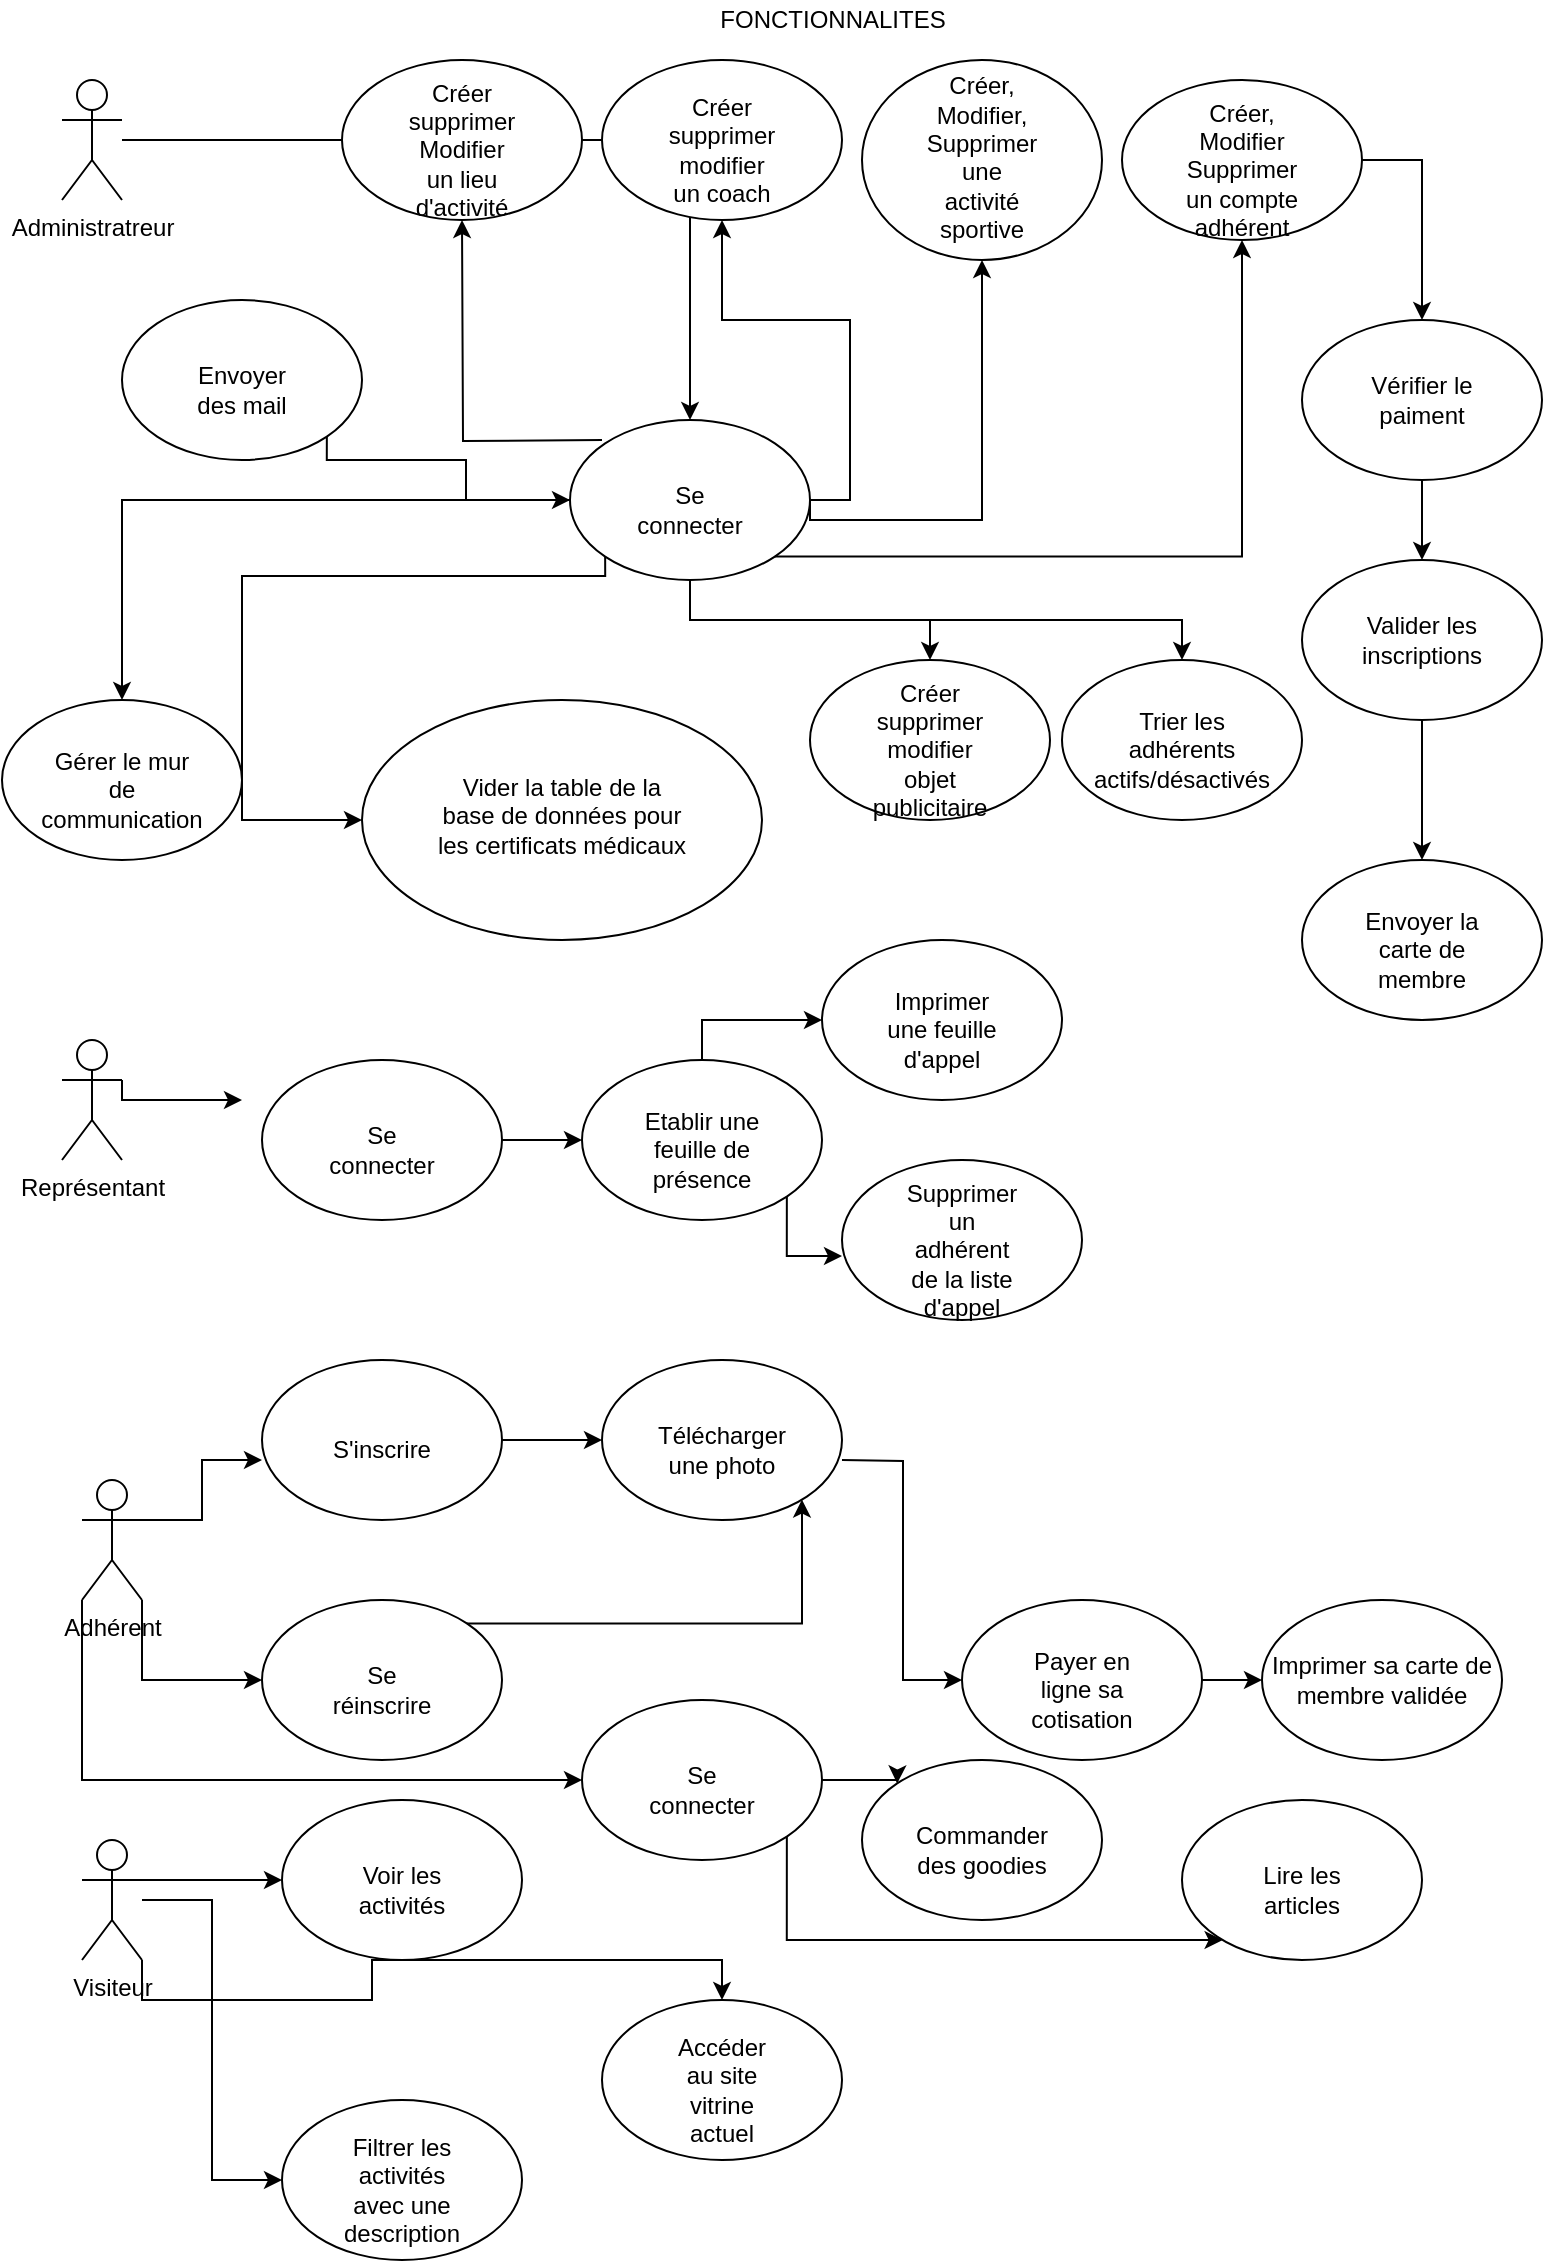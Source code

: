 <mxfile version="20.2.7" type="github">
  <diagram id="qK3ndJ8vobAHwSTOdm2D" name="Page-1">
    <mxGraphModel dx="936" dy="566" grid="1" gridSize="10" guides="1" tooltips="1" connect="1" arrows="1" fold="1" page="1" pageScale="1" pageWidth="827" pageHeight="1169" math="0" shadow="0">
      <root>
        <mxCell id="0" />
        <mxCell id="1" parent="0" />
        <mxCell id="0PWhPM4OeQrNOZr9RrbP-1" style="edgeStyle=orthogonalEdgeStyle;rounded=0;orthogonalLoop=1;jettySize=auto;html=1;" parent="1" source="gu2cB1POXuugDk-acsue-1" target="gu2cB1POXuugDk-acsue-23" edge="1">
          <mxGeometry relative="1" as="geometry" />
        </mxCell>
        <mxCell id="gu2cB1POXuugDk-acsue-1" value="Administratreur" style="shape=umlActor;verticalLabelPosition=bottom;verticalAlign=top;html=1;outlineConnect=0;" parent="1" vertex="1">
          <mxGeometry x="40" y="50" width="30" height="60" as="geometry" />
        </mxCell>
        <mxCell id="0PWhPM4OeQrNOZr9RrbP-6" style="edgeStyle=orthogonalEdgeStyle;rounded=0;orthogonalLoop=1;jettySize=auto;html=1;exitX=1;exitY=0.333;exitDx=0;exitDy=0;exitPerimeter=0;entryX=0;entryY=0.625;entryDx=0;entryDy=0;entryPerimeter=0;" parent="1" source="gu2cB1POXuugDk-acsue-4" target="gu2cB1POXuugDk-acsue-47" edge="1">
          <mxGeometry relative="1" as="geometry" />
        </mxCell>
        <mxCell id="0PWhPM4OeQrNOZr9RrbP-7" style="edgeStyle=orthogonalEdgeStyle;rounded=0;orthogonalLoop=1;jettySize=auto;html=1;exitX=1;exitY=1;exitDx=0;exitDy=0;exitPerimeter=0;" parent="1" source="gu2cB1POXuugDk-acsue-4" target="gu2cB1POXuugDk-acsue-41" edge="1">
          <mxGeometry relative="1" as="geometry" />
        </mxCell>
        <mxCell id="N4jEQQNcY0lR2_bS_BWm-14" style="edgeStyle=orthogonalEdgeStyle;rounded=0;orthogonalLoop=1;jettySize=auto;html=1;exitX=0;exitY=1;exitDx=0;exitDy=0;exitPerimeter=0;" edge="1" parent="1" source="gu2cB1POXuugDk-acsue-4" target="N4jEQQNcY0lR2_bS_BWm-6">
          <mxGeometry relative="1" as="geometry">
            <Array as="points">
              <mxPoint x="50" y="900" />
            </Array>
          </mxGeometry>
        </mxCell>
        <mxCell id="gu2cB1POXuugDk-acsue-4" value="Adhérent" style="shape=umlActor;verticalLabelPosition=bottom;verticalAlign=top;html=1;outlineConnect=0;" parent="1" vertex="1">
          <mxGeometry x="50" y="750" width="30" height="60" as="geometry" />
        </mxCell>
        <mxCell id="0PWhPM4OeQrNOZr9RrbP-9" style="edgeStyle=orthogonalEdgeStyle;rounded=0;orthogonalLoop=1;jettySize=auto;html=1;exitX=1;exitY=0.333;exitDx=0;exitDy=0;exitPerimeter=0;entryX=0;entryY=0.5;entryDx=0;entryDy=0;" parent="1" source="gu2cB1POXuugDk-acsue-5" target="gu2cB1POXuugDk-acsue-80" edge="1">
          <mxGeometry relative="1" as="geometry" />
        </mxCell>
        <mxCell id="0PWhPM4OeQrNOZr9RrbP-10" style="edgeStyle=orthogonalEdgeStyle;rounded=0;orthogonalLoop=1;jettySize=auto;html=1;exitX=1;exitY=1;exitDx=0;exitDy=0;exitPerimeter=0;" parent="1" source="gu2cB1POXuugDk-acsue-5" target="gu2cB1POXuugDk-acsue-83" edge="1">
          <mxGeometry relative="1" as="geometry" />
        </mxCell>
        <mxCell id="Yv7UiC_x-SnV9In6rRM3-21" style="edgeStyle=orthogonalEdgeStyle;rounded=0;orthogonalLoop=1;jettySize=auto;html=1;entryX=0;entryY=0.5;entryDx=0;entryDy=0;" parent="1" source="gu2cB1POXuugDk-acsue-5" target="Yv7UiC_x-SnV9In6rRM3-18" edge="1">
          <mxGeometry relative="1" as="geometry" />
        </mxCell>
        <mxCell id="gu2cB1POXuugDk-acsue-5" value="Visiteur" style="shape=umlActor;verticalLabelPosition=bottom;verticalAlign=top;html=1;outlineConnect=0;" parent="1" vertex="1">
          <mxGeometry x="50" y="930" width="30" height="60" as="geometry" />
        </mxCell>
        <mxCell id="0PWhPM4OeQrNOZr9RrbP-16" style="edgeStyle=orthogonalEdgeStyle;rounded=0;orthogonalLoop=1;jettySize=auto;html=1;exitX=1;exitY=0.333;exitDx=0;exitDy=0;exitPerimeter=0;" parent="1" source="gu2cB1POXuugDk-acsue-15" edge="1">
          <mxGeometry relative="1" as="geometry">
            <mxPoint x="130" y="560" as="targetPoint" />
            <Array as="points">
              <mxPoint x="70" y="560" />
            </Array>
          </mxGeometry>
        </mxCell>
        <mxCell id="gu2cB1POXuugDk-acsue-15" value="Représentant" style="shape=umlActor;verticalLabelPosition=bottom;verticalAlign=top;html=1;outlineConnect=0;" parent="1" vertex="1">
          <mxGeometry x="40" y="530" width="30" height="60" as="geometry" />
        </mxCell>
        <mxCell id="gu2cB1POXuugDk-acsue-29" value="" style="group" parent="1" vertex="1" connectable="0">
          <mxGeometry x="294" y="220" width="120" height="80" as="geometry" />
        </mxCell>
        <mxCell id="gu2cB1POXuugDk-acsue-23" value="" style="ellipse;whiteSpace=wrap;html=1;" parent="gu2cB1POXuugDk-acsue-29" vertex="1">
          <mxGeometry width="120" height="80" as="geometry" />
        </mxCell>
        <mxCell id="gu2cB1POXuugDk-acsue-24" value="Se connecter" style="text;html=1;strokeColor=none;fillColor=none;align=center;verticalAlign=middle;whiteSpace=wrap;rounded=0;" parent="gu2cB1POXuugDk-acsue-29" vertex="1">
          <mxGeometry x="30" y="30" width="60" height="30" as="geometry" />
        </mxCell>
        <mxCell id="gu2cB1POXuugDk-acsue-37" value="" style="group" parent="1" vertex="1" connectable="0">
          <mxGeometry x="440" y="40" width="120" height="100" as="geometry" />
        </mxCell>
        <mxCell id="gu2cB1POXuugDk-acsue-38" value="" style="ellipse;whiteSpace=wrap;html=1;" parent="gu2cB1POXuugDk-acsue-37" vertex="1">
          <mxGeometry width="120" height="100" as="geometry" />
        </mxCell>
        <mxCell id="gu2cB1POXuugDk-acsue-39" value="&lt;div&gt;Créer, Modifier, Supprimer une activité sportive&lt;/div&gt;&lt;div&gt;&lt;br&gt;&lt;/div&gt;" style="text;html=1;strokeColor=none;fillColor=none;align=center;verticalAlign=middle;whiteSpace=wrap;rounded=0;" parent="gu2cB1POXuugDk-acsue-37" vertex="1">
          <mxGeometry x="30" y="37.5" width="60" height="37.5" as="geometry" />
        </mxCell>
        <mxCell id="gu2cB1POXuugDk-acsue-40" value="" style="group" parent="1" vertex="1" connectable="0">
          <mxGeometry x="140" y="810" width="120" height="80" as="geometry" />
        </mxCell>
        <mxCell id="gu2cB1POXuugDk-acsue-41" value="" style="ellipse;whiteSpace=wrap;html=1;" parent="gu2cB1POXuugDk-acsue-40" vertex="1">
          <mxGeometry width="120" height="80" as="geometry" />
        </mxCell>
        <mxCell id="gu2cB1POXuugDk-acsue-42" value="&lt;div&gt;Se réinscrire&lt;/div&gt;" style="text;html=1;strokeColor=none;fillColor=none;align=center;verticalAlign=middle;whiteSpace=wrap;rounded=0;" parent="gu2cB1POXuugDk-acsue-40" vertex="1">
          <mxGeometry x="30" y="30" width="60" height="30" as="geometry" />
        </mxCell>
        <mxCell id="gu2cB1POXuugDk-acsue-43" value="" style="group" parent="1" vertex="1" connectable="0">
          <mxGeometry x="300" y="540" width="120" height="80" as="geometry" />
        </mxCell>
        <mxCell id="gu2cB1POXuugDk-acsue-44" value="" style="ellipse;whiteSpace=wrap;html=1;" parent="gu2cB1POXuugDk-acsue-43" vertex="1">
          <mxGeometry width="120" height="80" as="geometry" />
        </mxCell>
        <mxCell id="gu2cB1POXuugDk-acsue-45" value="Etablir une feuille de présence " style="text;html=1;strokeColor=none;fillColor=none;align=center;verticalAlign=middle;whiteSpace=wrap;rounded=0;" parent="gu2cB1POXuugDk-acsue-43" vertex="1">
          <mxGeometry x="30" y="30" width="60" height="30" as="geometry" />
        </mxCell>
        <mxCell id="gu2cB1POXuugDk-acsue-46" value="" style="group" parent="1" vertex="1" connectable="0">
          <mxGeometry x="140" y="690" width="120" height="80" as="geometry" />
        </mxCell>
        <mxCell id="gu2cB1POXuugDk-acsue-47" value="" style="ellipse;whiteSpace=wrap;html=1;" parent="gu2cB1POXuugDk-acsue-46" vertex="1">
          <mxGeometry width="120" height="80" as="geometry" />
        </mxCell>
        <mxCell id="gu2cB1POXuugDk-acsue-48" value="S&#39;inscrire" style="text;html=1;strokeColor=none;fillColor=none;align=center;verticalAlign=middle;whiteSpace=wrap;rounded=0;" parent="gu2cB1POXuugDk-acsue-46" vertex="1">
          <mxGeometry x="30" y="30" width="60" height="30" as="geometry" />
        </mxCell>
        <mxCell id="gu2cB1POXuugDk-acsue-52" value="" style="group" parent="1" vertex="1" connectable="0">
          <mxGeometry x="570" y="50" width="120" height="80" as="geometry" />
        </mxCell>
        <mxCell id="gu2cB1POXuugDk-acsue-53" value="" style="ellipse;whiteSpace=wrap;html=1;" parent="gu2cB1POXuugDk-acsue-52" vertex="1">
          <mxGeometry width="120" height="80" as="geometry" />
        </mxCell>
        <mxCell id="gu2cB1POXuugDk-acsue-54" value="Créer, Modifier Supprimer un compte adhérent" style="text;html=1;strokeColor=none;fillColor=none;align=center;verticalAlign=middle;whiteSpace=wrap;rounded=0;" parent="gu2cB1POXuugDk-acsue-52" vertex="1">
          <mxGeometry x="30" y="30" width="60" height="30" as="geometry" />
        </mxCell>
        <mxCell id="gu2cB1POXuugDk-acsue-58" value="" style="group" parent="1" vertex="1" connectable="0">
          <mxGeometry x="490" y="810" width="120" height="80" as="geometry" />
        </mxCell>
        <mxCell id="gu2cB1POXuugDk-acsue-59" value="" style="ellipse;whiteSpace=wrap;html=1;" parent="gu2cB1POXuugDk-acsue-58" vertex="1">
          <mxGeometry width="120" height="80" as="geometry" />
        </mxCell>
        <mxCell id="gu2cB1POXuugDk-acsue-60" value="&lt;div&gt;Payer en ligne sa cotisation&lt;/div&gt;" style="text;html=1;strokeColor=none;fillColor=none;align=center;verticalAlign=middle;whiteSpace=wrap;rounded=0;" parent="gu2cB1POXuugDk-acsue-58" vertex="1">
          <mxGeometry x="30" y="30" width="60" height="30" as="geometry" />
        </mxCell>
        <mxCell id="gu2cB1POXuugDk-acsue-61" value="" style="group" parent="1" vertex="1" connectable="0">
          <mxGeometry x="310" y="690" width="120" height="80" as="geometry" />
        </mxCell>
        <mxCell id="gu2cB1POXuugDk-acsue-62" value="" style="ellipse;whiteSpace=wrap;html=1;" parent="gu2cB1POXuugDk-acsue-61" vertex="1">
          <mxGeometry width="120" height="80" as="geometry" />
        </mxCell>
        <mxCell id="gu2cB1POXuugDk-acsue-63" value="Télécharger une photo" style="text;html=1;strokeColor=none;fillColor=none;align=center;verticalAlign=middle;whiteSpace=wrap;rounded=0;" parent="gu2cB1POXuugDk-acsue-61" vertex="1">
          <mxGeometry x="30" y="30" width="60" height="30" as="geometry" />
        </mxCell>
        <mxCell id="gu2cB1POXuugDk-acsue-64" value="" style="group" parent="1" vertex="1" connectable="0">
          <mxGeometry x="660" y="440" width="120" height="80" as="geometry" />
        </mxCell>
        <mxCell id="gu2cB1POXuugDk-acsue-65" value="" style="ellipse;whiteSpace=wrap;html=1;" parent="gu2cB1POXuugDk-acsue-64" vertex="1">
          <mxGeometry width="120" height="80" as="geometry" />
        </mxCell>
        <mxCell id="gu2cB1POXuugDk-acsue-66" value="Envoyer la carte de membre" style="text;html=1;strokeColor=none;fillColor=none;align=center;verticalAlign=middle;whiteSpace=wrap;rounded=0;" parent="gu2cB1POXuugDk-acsue-64" vertex="1">
          <mxGeometry x="30" y="30" width="60" height="30" as="geometry" />
        </mxCell>
        <mxCell id="gu2cB1POXuugDk-acsue-67" value="" style="group" parent="1" vertex="1" connectable="0">
          <mxGeometry x="310" y="40" width="120" height="80" as="geometry" />
        </mxCell>
        <mxCell id="gu2cB1POXuugDk-acsue-68" value="" style="ellipse;whiteSpace=wrap;html=1;" parent="gu2cB1POXuugDk-acsue-67" vertex="1">
          <mxGeometry width="120" height="80" as="geometry" />
        </mxCell>
        <mxCell id="gu2cB1POXuugDk-acsue-69" value="Créer supprimer modifier un coach" style="text;html=1;strokeColor=none;fillColor=none;align=center;verticalAlign=middle;whiteSpace=wrap;rounded=0;" parent="gu2cB1POXuugDk-acsue-67" vertex="1">
          <mxGeometry x="30" y="30" width="60" height="30" as="geometry" />
        </mxCell>
        <mxCell id="gu2cB1POXuugDk-acsue-75" value="" style="group" parent="1" vertex="1" connectable="0">
          <mxGeometry x="660" y="290" width="120" height="80" as="geometry" />
        </mxCell>
        <mxCell id="gu2cB1POXuugDk-acsue-74" value="" style="ellipse;whiteSpace=wrap;html=1;" parent="gu2cB1POXuugDk-acsue-75" vertex="1">
          <mxGeometry width="120" height="80" as="geometry" />
        </mxCell>
        <mxCell id="gu2cB1POXuugDk-acsue-32" value="Valider les inscriptions" style="text;html=1;strokeColor=none;fillColor=none;align=center;verticalAlign=middle;whiteSpace=wrap;rounded=0;" parent="gu2cB1POXuugDk-acsue-75" vertex="1">
          <mxGeometry x="30" y="25" width="60" height="30" as="geometry" />
        </mxCell>
        <mxCell id="gu2cB1POXuugDk-acsue-76" value="" style="group" parent="1" vertex="1" connectable="0">
          <mxGeometry x="180" y="40" width="120" height="80" as="geometry" />
        </mxCell>
        <mxCell id="gu2cB1POXuugDk-acsue-77" value="" style="ellipse;whiteSpace=wrap;html=1;" parent="gu2cB1POXuugDk-acsue-76" vertex="1">
          <mxGeometry width="120" height="80" as="geometry" />
        </mxCell>
        <mxCell id="gu2cB1POXuugDk-acsue-78" value="Créer supprimer Modifier un lieu d&#39;activité" style="text;html=1;strokeColor=none;fillColor=none;align=center;verticalAlign=middle;whiteSpace=wrap;rounded=0;" parent="gu2cB1POXuugDk-acsue-76" vertex="1">
          <mxGeometry x="30" y="30" width="60" height="30" as="geometry" />
        </mxCell>
        <mxCell id="gu2cB1POXuugDk-acsue-79" value="" style="group" parent="1" vertex="1" connectable="0">
          <mxGeometry x="150" y="910" width="120" height="80" as="geometry" />
        </mxCell>
        <mxCell id="gu2cB1POXuugDk-acsue-80" value="" style="ellipse;whiteSpace=wrap;html=1;" parent="gu2cB1POXuugDk-acsue-79" vertex="1">
          <mxGeometry width="120" height="80" as="geometry" />
        </mxCell>
        <mxCell id="gu2cB1POXuugDk-acsue-81" value="Voir les activités" style="text;html=1;strokeColor=none;fillColor=none;align=center;verticalAlign=middle;whiteSpace=wrap;rounded=0;" parent="gu2cB1POXuugDk-acsue-79" vertex="1">
          <mxGeometry x="30" y="30" width="60" height="30" as="geometry" />
        </mxCell>
        <mxCell id="gu2cB1POXuugDk-acsue-82" value="" style="group" parent="1" vertex="1" connectable="0">
          <mxGeometry x="310" y="1010" width="120" height="80" as="geometry" />
        </mxCell>
        <mxCell id="gu2cB1POXuugDk-acsue-83" value="" style="ellipse;whiteSpace=wrap;html=1;" parent="gu2cB1POXuugDk-acsue-82" vertex="1">
          <mxGeometry width="120" height="80" as="geometry" />
        </mxCell>
        <mxCell id="gu2cB1POXuugDk-acsue-84" value="Accéder au site vitrine actuel" style="text;html=1;strokeColor=none;fillColor=none;align=center;verticalAlign=middle;whiteSpace=wrap;rounded=0;" parent="gu2cB1POXuugDk-acsue-82" vertex="1">
          <mxGeometry x="30" y="30" width="60" height="30" as="geometry" />
        </mxCell>
        <mxCell id="0PWhPM4OeQrNOZr9RrbP-2" style="edgeStyle=orthogonalEdgeStyle;rounded=0;orthogonalLoop=1;jettySize=auto;html=1;exitX=1;exitY=1;exitDx=0;exitDy=0;" parent="1" source="gu2cB1POXuugDk-acsue-23" target="gu2cB1POXuugDk-acsue-53" edge="1">
          <mxGeometry relative="1" as="geometry">
            <mxPoint x="220" y="260" as="sourcePoint" />
          </mxGeometry>
        </mxCell>
        <mxCell id="0PWhPM4OeQrNOZr9RrbP-3" style="edgeStyle=orthogonalEdgeStyle;rounded=0;orthogonalLoop=1;jettySize=auto;html=1;" parent="1" edge="1">
          <mxGeometry relative="1" as="geometry">
            <mxPoint x="240" y="120" as="targetPoint" />
            <mxPoint x="310" y="230" as="sourcePoint" />
          </mxGeometry>
        </mxCell>
        <mxCell id="0PWhPM4OeQrNOZr9RrbP-5" style="edgeStyle=orthogonalEdgeStyle;rounded=0;orthogonalLoop=1;jettySize=auto;html=1;exitX=1;exitY=0.5;exitDx=0;exitDy=0;entryX=0.5;entryY=1;entryDx=0;entryDy=0;" parent="1" source="gu2cB1POXuugDk-acsue-23" target="gu2cB1POXuugDk-acsue-38" edge="1">
          <mxGeometry relative="1" as="geometry">
            <mxPoint x="530" y="140" as="targetPoint" />
            <Array as="points">
              <mxPoint x="500" y="270" />
            </Array>
          </mxGeometry>
        </mxCell>
        <mxCell id="0PWhPM4OeQrNOZr9RrbP-8" style="edgeStyle=orthogonalEdgeStyle;rounded=0;orthogonalLoop=1;jettySize=auto;html=1;entryX=0;entryY=0.5;entryDx=0;entryDy=0;" parent="1" target="gu2cB1POXuugDk-acsue-59" edge="1">
          <mxGeometry relative="1" as="geometry">
            <mxPoint x="490" y="870" as="targetPoint" />
            <mxPoint x="430" y="740" as="sourcePoint" />
          </mxGeometry>
        </mxCell>
        <mxCell id="0PWhPM4OeQrNOZr9RrbP-11" value="" style="group" parent="1" vertex="1" connectable="0">
          <mxGeometry x="420" y="480" width="120" height="80" as="geometry" />
        </mxCell>
        <mxCell id="0PWhPM4OeQrNOZr9RrbP-12" value="" style="ellipse;whiteSpace=wrap;html=1;" parent="0PWhPM4OeQrNOZr9RrbP-11" vertex="1">
          <mxGeometry width="120" height="80" as="geometry" />
        </mxCell>
        <mxCell id="0PWhPM4OeQrNOZr9RrbP-13" value="Imprimer une feuille d&#39;appel" style="text;html=1;strokeColor=none;fillColor=none;align=center;verticalAlign=middle;whiteSpace=wrap;rounded=0;" parent="0PWhPM4OeQrNOZr9RrbP-11" vertex="1">
          <mxGeometry x="30" y="30" width="60" height="30" as="geometry" />
        </mxCell>
        <mxCell id="0PWhPM4OeQrNOZr9RrbP-14" style="edgeStyle=orthogonalEdgeStyle;rounded=0;orthogonalLoop=1;jettySize=auto;html=1;exitX=1;exitY=0.5;exitDx=0;exitDy=0;" parent="1" source="gu2cB1POXuugDk-acsue-47" target="gu2cB1POXuugDk-acsue-62" edge="1">
          <mxGeometry relative="1" as="geometry">
            <Array as="points" />
          </mxGeometry>
        </mxCell>
        <mxCell id="0PWhPM4OeQrNOZr9RrbP-15" style="edgeStyle=orthogonalEdgeStyle;rounded=0;orthogonalLoop=1;jettySize=auto;html=1;exitX=1;exitY=0;exitDx=0;exitDy=0;" parent="1" source="gu2cB1POXuugDk-acsue-41" target="gu2cB1POXuugDk-acsue-62" edge="1">
          <mxGeometry relative="1" as="geometry">
            <Array as="points">
              <mxPoint x="410" y="822" />
            </Array>
          </mxGeometry>
        </mxCell>
        <mxCell id="0PWhPM4OeQrNOZr9RrbP-19" style="edgeStyle=orthogonalEdgeStyle;rounded=0;orthogonalLoop=1;jettySize=auto;html=1;exitX=1;exitY=0.5;exitDx=0;exitDy=0;" parent="1" source="gu2cB1POXuugDk-acsue-23" target="gu2cB1POXuugDk-acsue-68" edge="1">
          <mxGeometry relative="1" as="geometry" />
        </mxCell>
        <mxCell id="0PWhPM4OeQrNOZr9RrbP-20" style="edgeStyle=orthogonalEdgeStyle;rounded=0;orthogonalLoop=1;jettySize=auto;html=1;exitX=1;exitY=0.5;exitDx=0;exitDy=0;" parent="1" source="gu2cB1POXuugDk-acsue-53" target="PKk0uv50f3nuUPeXHIWq-14" edge="1">
          <mxGeometry relative="1" as="geometry">
            <mxPoint x="730" y="160" as="targetPoint" />
          </mxGeometry>
        </mxCell>
        <mxCell id="0PWhPM4OeQrNOZr9RrbP-21" style="edgeStyle=orthogonalEdgeStyle;rounded=0;orthogonalLoop=1;jettySize=auto;html=1;exitX=0.5;exitY=1;exitDx=0;exitDy=0;" parent="1" source="gu2cB1POXuugDk-acsue-74" target="gu2cB1POXuugDk-acsue-65" edge="1">
          <mxGeometry relative="1" as="geometry" />
        </mxCell>
        <mxCell id="PKk0uv50f3nuUPeXHIWq-1" value="" style="group" parent="1" vertex="1" connectable="0">
          <mxGeometry x="140" y="540" width="120" height="80" as="geometry" />
        </mxCell>
        <mxCell id="PKk0uv50f3nuUPeXHIWq-2" value="" style="ellipse;whiteSpace=wrap;html=1;" parent="PKk0uv50f3nuUPeXHIWq-1" vertex="1">
          <mxGeometry width="120" height="80" as="geometry" />
        </mxCell>
        <mxCell id="PKk0uv50f3nuUPeXHIWq-3" value="&lt;div&gt;Se connecter&lt;/div&gt;" style="text;html=1;strokeColor=none;fillColor=none;align=center;verticalAlign=middle;whiteSpace=wrap;rounded=0;" parent="PKk0uv50f3nuUPeXHIWq-1" vertex="1">
          <mxGeometry x="30" y="30" width="60" height="30" as="geometry" />
        </mxCell>
        <mxCell id="PKk0uv50f3nuUPeXHIWq-6" value="" style="group" parent="1" vertex="1" connectable="0">
          <mxGeometry x="430" y="590" width="120" height="80" as="geometry" />
        </mxCell>
        <mxCell id="PKk0uv50f3nuUPeXHIWq-7" value="" style="ellipse;whiteSpace=wrap;html=1;" parent="PKk0uv50f3nuUPeXHIWq-6" vertex="1">
          <mxGeometry width="120" height="80" as="geometry" />
        </mxCell>
        <mxCell id="PKk0uv50f3nuUPeXHIWq-8" value="Supprimer un adhérent de la liste d&#39;appel" style="text;html=1;strokeColor=none;fillColor=none;align=center;verticalAlign=middle;whiteSpace=wrap;rounded=0;" parent="PKk0uv50f3nuUPeXHIWq-6" vertex="1">
          <mxGeometry x="30" y="30" width="60" height="30" as="geometry" />
        </mxCell>
        <mxCell id="PKk0uv50f3nuUPeXHIWq-9" style="edgeStyle=orthogonalEdgeStyle;rounded=0;orthogonalLoop=1;jettySize=auto;html=1;exitX=1;exitY=1;exitDx=0;exitDy=0;entryX=0;entryY=0.6;entryDx=0;entryDy=0;entryPerimeter=0;" parent="1" source="gu2cB1POXuugDk-acsue-44" target="PKk0uv50f3nuUPeXHIWq-7" edge="1">
          <mxGeometry relative="1" as="geometry">
            <Array as="points">
              <mxPoint x="402" y="638" />
            </Array>
          </mxGeometry>
        </mxCell>
        <mxCell id="PKk0uv50f3nuUPeXHIWq-11" style="edgeStyle=orthogonalEdgeStyle;rounded=0;orthogonalLoop=1;jettySize=auto;html=1;exitX=1;exitY=0.5;exitDx=0;exitDy=0;" parent="1" source="PKk0uv50f3nuUPeXHIWq-2" edge="1">
          <mxGeometry relative="1" as="geometry">
            <mxPoint x="300" y="580" as="targetPoint" />
          </mxGeometry>
        </mxCell>
        <mxCell id="PKk0uv50f3nuUPeXHIWq-12" style="edgeStyle=orthogonalEdgeStyle;rounded=0;orthogonalLoop=1;jettySize=auto;html=1;exitX=0.5;exitY=0;exitDx=0;exitDy=0;entryX=0;entryY=0.5;entryDx=0;entryDy=0;" parent="1" source="gu2cB1POXuugDk-acsue-44" target="0PWhPM4OeQrNOZr9RrbP-12" edge="1">
          <mxGeometry relative="1" as="geometry" />
        </mxCell>
        <mxCell id="PKk0uv50f3nuUPeXHIWq-13" value="" style="group" parent="1" vertex="1" connectable="0">
          <mxGeometry x="660" y="170" width="120" height="80" as="geometry" />
        </mxCell>
        <mxCell id="PKk0uv50f3nuUPeXHIWq-14" value="" style="ellipse;whiteSpace=wrap;html=1;" parent="PKk0uv50f3nuUPeXHIWq-13" vertex="1">
          <mxGeometry width="120" height="80" as="geometry" />
        </mxCell>
        <mxCell id="PKk0uv50f3nuUPeXHIWq-15" value="Vérifier le paiment" style="text;html=1;strokeColor=none;fillColor=none;align=center;verticalAlign=middle;whiteSpace=wrap;rounded=0;" parent="PKk0uv50f3nuUPeXHIWq-13" vertex="1">
          <mxGeometry x="30" y="25" width="60" height="30" as="geometry" />
        </mxCell>
        <mxCell id="PKk0uv50f3nuUPeXHIWq-17" style="edgeStyle=orthogonalEdgeStyle;rounded=0;orthogonalLoop=1;jettySize=auto;html=1;exitX=0.5;exitY=1;exitDx=0;exitDy=0;entryX=0.5;entryY=0;entryDx=0;entryDy=0;" parent="1" source="PKk0uv50f3nuUPeXHIWq-14" target="gu2cB1POXuugDk-acsue-74" edge="1">
          <mxGeometry relative="1" as="geometry" />
        </mxCell>
        <mxCell id="PKk0uv50f3nuUPeXHIWq-18" value="Imprimer sa carte de membre validée" style="ellipse;whiteSpace=wrap;html=1;" parent="1" vertex="1">
          <mxGeometry x="640" y="810" width="120" height="80" as="geometry" />
        </mxCell>
        <mxCell id="PKk0uv50f3nuUPeXHIWq-19" style="edgeStyle=orthogonalEdgeStyle;rounded=0;orthogonalLoop=1;jettySize=auto;html=1;exitX=1;exitY=0.5;exitDx=0;exitDy=0;entryX=0;entryY=0.5;entryDx=0;entryDy=0;" parent="1" source="gu2cB1POXuugDk-acsue-59" target="PKk0uv50f3nuUPeXHIWq-18" edge="1">
          <mxGeometry relative="1" as="geometry" />
        </mxCell>
        <mxCell id="PKk0uv50f3nuUPeXHIWq-20" value="" style="group" parent="1" vertex="1" connectable="0">
          <mxGeometry x="190" y="360" width="200" height="120" as="geometry" />
        </mxCell>
        <mxCell id="PKk0uv50f3nuUPeXHIWq-21" value="" style="ellipse;whiteSpace=wrap;html=1;" parent="PKk0uv50f3nuUPeXHIWq-20" vertex="1">
          <mxGeometry width="200" height="120" as="geometry" />
        </mxCell>
        <mxCell id="PKk0uv50f3nuUPeXHIWq-22" value="Vider la table de la base de données pour les certificats médicaux" style="text;html=1;strokeColor=none;fillColor=none;align=center;verticalAlign=middle;whiteSpace=wrap;rounded=0;" parent="PKk0uv50f3nuUPeXHIWq-20" vertex="1">
          <mxGeometry x="35" y="30" width="130" height="55" as="geometry" />
        </mxCell>
        <mxCell id="PKk0uv50f3nuUPeXHIWq-24" value="FONCTIONNALITES" style="text;html=1;resizable=0;autosize=1;align=center;verticalAlign=middle;points=[];fillColor=none;strokeColor=none;rounded=0;" parent="1" vertex="1">
          <mxGeometry x="360" y="10" width="130" height="20" as="geometry" />
        </mxCell>
        <mxCell id="Yv7UiC_x-SnV9In6rRM3-2" value="" style="ellipse;whiteSpace=wrap;html=1;" parent="1" vertex="1">
          <mxGeometry x="414" y="340" width="120" height="80" as="geometry" />
        </mxCell>
        <mxCell id="Yv7UiC_x-SnV9In6rRM3-1" value="" style="group" parent="1" vertex="1" connectable="0">
          <mxGeometry x="414" y="340" width="120" height="80" as="geometry" />
        </mxCell>
        <mxCell id="Yv7UiC_x-SnV9In6rRM3-3" value="Créer supprimer modifier objet publicitaire" style="text;html=1;strokeColor=none;fillColor=none;align=center;verticalAlign=middle;whiteSpace=wrap;rounded=0;" parent="Yv7UiC_x-SnV9In6rRM3-1" vertex="1">
          <mxGeometry x="30" y="30" width="60" height="30" as="geometry" />
        </mxCell>
        <mxCell id="Yv7UiC_x-SnV9In6rRM3-6" value="" style="ellipse;whiteSpace=wrap;html=1;" parent="1" vertex="1">
          <mxGeometry x="10" y="360" width="120" height="80" as="geometry" />
        </mxCell>
        <mxCell id="Yv7UiC_x-SnV9In6rRM3-7" value="" style="group" parent="1" vertex="1" connectable="0">
          <mxGeometry x="10" y="360" width="120" height="80" as="geometry" />
        </mxCell>
        <mxCell id="Yv7UiC_x-SnV9In6rRM3-8" value="Gérer le mur de communication" style="text;html=1;strokeColor=none;fillColor=none;align=center;verticalAlign=middle;whiteSpace=wrap;rounded=0;" parent="Yv7UiC_x-SnV9In6rRM3-7" vertex="1">
          <mxGeometry x="30" y="30" width="60" height="30" as="geometry" />
        </mxCell>
        <mxCell id="Yv7UiC_x-SnV9In6rRM3-10" style="edgeStyle=orthogonalEdgeStyle;rounded=0;orthogonalLoop=1;jettySize=auto;html=1;exitX=0;exitY=0.5;exitDx=0;exitDy=0;" parent="1" source="gu2cB1POXuugDk-acsue-23" target="Yv7UiC_x-SnV9In6rRM3-6" edge="1">
          <mxGeometry relative="1" as="geometry" />
        </mxCell>
        <mxCell id="Yv7UiC_x-SnV9In6rRM3-11" style="edgeStyle=orthogonalEdgeStyle;rounded=0;orthogonalLoop=1;jettySize=auto;html=1;exitX=0;exitY=1;exitDx=0;exitDy=0;entryX=0;entryY=0.5;entryDx=0;entryDy=0;" parent="1" source="gu2cB1POXuugDk-acsue-23" target="PKk0uv50f3nuUPeXHIWq-21" edge="1">
          <mxGeometry relative="1" as="geometry">
            <Array as="points">
              <mxPoint x="130" y="298" />
              <mxPoint x="130" y="420" />
            </Array>
          </mxGeometry>
        </mxCell>
        <mxCell id="Yv7UiC_x-SnV9In6rRM3-12" style="edgeStyle=orthogonalEdgeStyle;rounded=0;orthogonalLoop=1;jettySize=auto;html=1;exitX=0.5;exitY=1;exitDx=0;exitDy=0;" parent="1" source="gu2cB1POXuugDk-acsue-23" target="Yv7UiC_x-SnV9In6rRM3-2" edge="1">
          <mxGeometry relative="1" as="geometry" />
        </mxCell>
        <mxCell id="Yv7UiC_x-SnV9In6rRM3-13" value="" style="ellipse;whiteSpace=wrap;html=1;" parent="1" vertex="1">
          <mxGeometry x="540" y="340" width="120" height="80" as="geometry" />
        </mxCell>
        <mxCell id="Yv7UiC_x-SnV9In6rRM3-14" value="" style="group" parent="1" vertex="1" connectable="0">
          <mxGeometry x="540" y="340" width="120" height="80" as="geometry" />
        </mxCell>
        <mxCell id="Yv7UiC_x-SnV9In6rRM3-15" value="Trier les adhérents actifs/désactivés" style="text;html=1;strokeColor=none;fillColor=none;align=center;verticalAlign=middle;whiteSpace=wrap;rounded=0;" parent="Yv7UiC_x-SnV9In6rRM3-14" vertex="1">
          <mxGeometry x="30" y="30" width="60" height="30" as="geometry" />
        </mxCell>
        <mxCell id="Yv7UiC_x-SnV9In6rRM3-16" style="edgeStyle=orthogonalEdgeStyle;rounded=0;orthogonalLoop=1;jettySize=auto;html=1;exitX=0.5;exitY=1;exitDx=0;exitDy=0;" parent="1" source="gu2cB1POXuugDk-acsue-23" edge="1">
          <mxGeometry relative="1" as="geometry">
            <mxPoint x="600" y="340" as="targetPoint" />
            <Array as="points">
              <mxPoint x="354" y="320" />
              <mxPoint x="600" y="320" />
            </Array>
          </mxGeometry>
        </mxCell>
        <mxCell id="Yv7UiC_x-SnV9In6rRM3-17" value="" style="group" parent="1" vertex="1" connectable="0">
          <mxGeometry x="150" y="1060" width="120" height="80" as="geometry" />
        </mxCell>
        <mxCell id="Yv7UiC_x-SnV9In6rRM3-18" value="" style="ellipse;whiteSpace=wrap;html=1;" parent="Yv7UiC_x-SnV9In6rRM3-17" vertex="1">
          <mxGeometry width="120" height="80" as="geometry" />
        </mxCell>
        <mxCell id="Yv7UiC_x-SnV9In6rRM3-19" value="Filtrer les activités avec une description" style="text;html=1;strokeColor=none;fillColor=none;align=center;verticalAlign=middle;whiteSpace=wrap;rounded=0;" parent="Yv7UiC_x-SnV9In6rRM3-17" vertex="1">
          <mxGeometry x="30" y="30" width="60" height="30" as="geometry" />
        </mxCell>
        <mxCell id="N4jEQQNcY0lR2_bS_BWm-4" style="edgeStyle=orthogonalEdgeStyle;rounded=0;orthogonalLoop=1;jettySize=auto;html=1;exitX=1;exitY=1;exitDx=0;exitDy=0;" edge="1" parent="1" source="N4jEQQNcY0lR2_bS_BWm-1" target="gu2cB1POXuugDk-acsue-23">
          <mxGeometry relative="1" as="geometry">
            <Array as="points">
              <mxPoint x="172" y="240" />
              <mxPoint x="242" y="240" />
              <mxPoint x="242" y="260" />
            </Array>
          </mxGeometry>
        </mxCell>
        <mxCell id="N4jEQQNcY0lR2_bS_BWm-1" value="" style="ellipse;whiteSpace=wrap;html=1;" vertex="1" parent="1">
          <mxGeometry x="70" y="160" width="120" height="80" as="geometry" />
        </mxCell>
        <mxCell id="N4jEQQNcY0lR2_bS_BWm-2" value="" style="group" vertex="1" connectable="0" parent="1">
          <mxGeometry x="70" y="160" width="120" height="80" as="geometry" />
        </mxCell>
        <mxCell id="N4jEQQNcY0lR2_bS_BWm-3" value="Envoyer des mail" style="text;html=1;strokeColor=none;fillColor=none;align=center;verticalAlign=middle;whiteSpace=wrap;rounded=0;" vertex="1" parent="N4jEQQNcY0lR2_bS_BWm-2">
          <mxGeometry x="30" y="30" width="60" height="30" as="geometry" />
        </mxCell>
        <mxCell id="N4jEQQNcY0lR2_bS_BWm-5" value="" style="group" vertex="1" connectable="0" parent="1">
          <mxGeometry x="300" y="860" width="120" height="80" as="geometry" />
        </mxCell>
        <mxCell id="N4jEQQNcY0lR2_bS_BWm-6" value="" style="ellipse;whiteSpace=wrap;html=1;" vertex="1" parent="N4jEQQNcY0lR2_bS_BWm-5">
          <mxGeometry width="120" height="80" as="geometry" />
        </mxCell>
        <mxCell id="N4jEQQNcY0lR2_bS_BWm-7" value="&lt;div&gt;Se connecter&lt;/div&gt;" style="text;html=1;strokeColor=none;fillColor=none;align=center;verticalAlign=middle;whiteSpace=wrap;rounded=0;" vertex="1" parent="N4jEQQNcY0lR2_bS_BWm-5">
          <mxGeometry x="30" y="30" width="60" height="30" as="geometry" />
        </mxCell>
        <mxCell id="N4jEQQNcY0lR2_bS_BWm-8" value="" style="group" vertex="1" connectable="0" parent="1">
          <mxGeometry x="440" y="890" width="120" height="80" as="geometry" />
        </mxCell>
        <mxCell id="N4jEQQNcY0lR2_bS_BWm-9" value="" style="ellipse;whiteSpace=wrap;html=1;" vertex="1" parent="N4jEQQNcY0lR2_bS_BWm-8">
          <mxGeometry width="120" height="80" as="geometry" />
        </mxCell>
        <mxCell id="N4jEQQNcY0lR2_bS_BWm-10" value="Commander des goodies" style="text;html=1;strokeColor=none;fillColor=none;align=center;verticalAlign=middle;whiteSpace=wrap;rounded=0;" vertex="1" parent="N4jEQQNcY0lR2_bS_BWm-8">
          <mxGeometry x="30" y="30" width="60" height="30" as="geometry" />
        </mxCell>
        <mxCell id="N4jEQQNcY0lR2_bS_BWm-11" value="" style="group" vertex="1" connectable="0" parent="1">
          <mxGeometry x="600" y="910" width="120" height="80" as="geometry" />
        </mxCell>
        <mxCell id="N4jEQQNcY0lR2_bS_BWm-12" value="" style="ellipse;whiteSpace=wrap;html=1;" vertex="1" parent="N4jEQQNcY0lR2_bS_BWm-11">
          <mxGeometry width="120" height="80" as="geometry" />
        </mxCell>
        <mxCell id="N4jEQQNcY0lR2_bS_BWm-13" value="Lire les articles" style="text;html=1;strokeColor=none;fillColor=none;align=center;verticalAlign=middle;whiteSpace=wrap;rounded=0;" vertex="1" parent="N4jEQQNcY0lR2_bS_BWm-11">
          <mxGeometry x="30" y="30" width="60" height="30" as="geometry" />
        </mxCell>
        <mxCell id="N4jEQQNcY0lR2_bS_BWm-15" style="edgeStyle=orthogonalEdgeStyle;rounded=0;orthogonalLoop=1;jettySize=auto;html=1;exitX=1;exitY=0.5;exitDx=0;exitDy=0;entryX=0;entryY=0;entryDx=0;entryDy=0;" edge="1" parent="1" source="N4jEQQNcY0lR2_bS_BWm-6" target="N4jEQQNcY0lR2_bS_BWm-9">
          <mxGeometry relative="1" as="geometry" />
        </mxCell>
        <mxCell id="N4jEQQNcY0lR2_bS_BWm-16" style="edgeStyle=orthogonalEdgeStyle;rounded=0;orthogonalLoop=1;jettySize=auto;html=1;exitX=1;exitY=1;exitDx=0;exitDy=0;" edge="1" parent="1" source="N4jEQQNcY0lR2_bS_BWm-6" target="N4jEQQNcY0lR2_bS_BWm-12">
          <mxGeometry relative="1" as="geometry">
            <Array as="points">
              <mxPoint x="402" y="980" />
            </Array>
          </mxGeometry>
        </mxCell>
      </root>
    </mxGraphModel>
  </diagram>
</mxfile>
